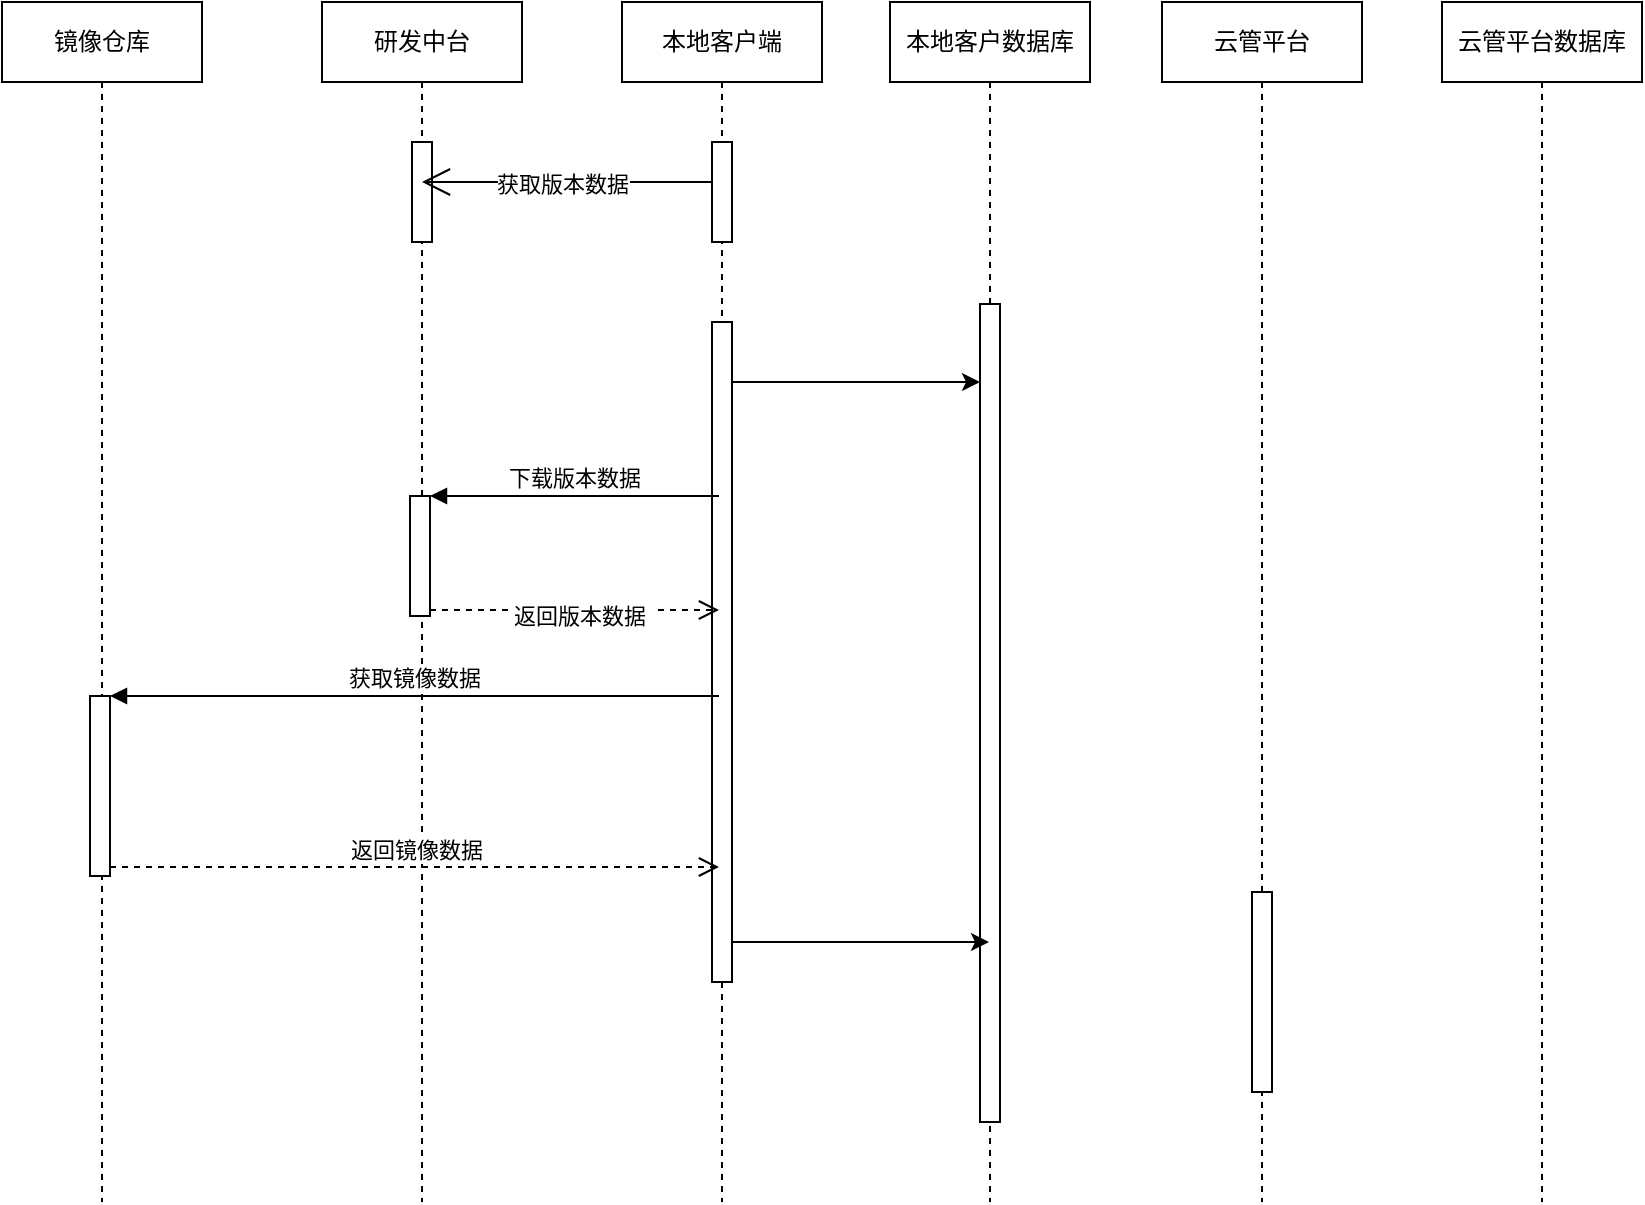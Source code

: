 <mxfile version="20.0.4" type="github">
  <diagram id="_YPycq_J9ru9yePZ1R2g" name="Page-1">
    <mxGraphModel dx="1835" dy="544" grid="1" gridSize="10" guides="1" tooltips="1" connect="1" arrows="1" fold="1" page="1" pageScale="1" pageWidth="827" pageHeight="1169" math="0" shadow="0">
      <root>
        <mxCell id="0" />
        <mxCell id="1" parent="0" />
        <mxCell id="ZzOiCxRfn5U1ua0IVmM7-2" value="研发中台" style="shape=umlLifeline;perimeter=lifelinePerimeter;whiteSpace=wrap;html=1;container=1;collapsible=0;recursiveResize=0;outlineConnect=0;" vertex="1" parent="1">
          <mxGeometry x="90" y="140" width="100" height="600" as="geometry" />
        </mxCell>
        <mxCell id="ZzOiCxRfn5U1ua0IVmM7-7" value="" style="html=1;points=[];perimeter=orthogonalPerimeter;" vertex="1" parent="ZzOiCxRfn5U1ua0IVmM7-2">
          <mxGeometry x="45" y="70" width="10" height="50" as="geometry" />
        </mxCell>
        <mxCell id="ZzOiCxRfn5U1ua0IVmM7-35" value="" style="html=1;points=[];perimeter=orthogonalPerimeter;" vertex="1" parent="ZzOiCxRfn5U1ua0IVmM7-2">
          <mxGeometry x="44" y="247" width="10" height="60" as="geometry" />
        </mxCell>
        <mxCell id="ZzOiCxRfn5U1ua0IVmM7-3" value="本地客户端" style="shape=umlLifeline;perimeter=lifelinePerimeter;whiteSpace=wrap;html=1;container=1;collapsible=0;recursiveResize=0;outlineConnect=0;" vertex="1" parent="1">
          <mxGeometry x="240" y="140" width="100" height="600" as="geometry" />
        </mxCell>
        <mxCell id="ZzOiCxRfn5U1ua0IVmM7-8" value="" style="html=1;points=[];perimeter=orthogonalPerimeter;" vertex="1" parent="ZzOiCxRfn5U1ua0IVmM7-3">
          <mxGeometry x="45" y="70" width="10" height="50" as="geometry" />
        </mxCell>
        <mxCell id="ZzOiCxRfn5U1ua0IVmM7-14" value="" style="html=1;points=[];perimeter=orthogonalPerimeter;" vertex="1" parent="ZzOiCxRfn5U1ua0IVmM7-3">
          <mxGeometry x="45" y="160" width="10" height="330" as="geometry" />
        </mxCell>
        <mxCell id="ZzOiCxRfn5U1ua0IVmM7-4" value="本地客户数据库" style="shape=umlLifeline;perimeter=lifelinePerimeter;whiteSpace=wrap;html=1;container=1;collapsible=0;recursiveResize=0;outlineConnect=0;" vertex="1" parent="1">
          <mxGeometry x="374" y="140" width="100" height="600" as="geometry" />
        </mxCell>
        <mxCell id="ZzOiCxRfn5U1ua0IVmM7-22" value="" style="html=1;points=[];perimeter=orthogonalPerimeter;" vertex="1" parent="ZzOiCxRfn5U1ua0IVmM7-4">
          <mxGeometry x="45" y="151" width="10" height="409" as="geometry" />
        </mxCell>
        <mxCell id="ZzOiCxRfn5U1ua0IVmM7-5" value="云管平台" style="shape=umlLifeline;perimeter=lifelinePerimeter;whiteSpace=wrap;html=1;container=1;collapsible=0;recursiveResize=0;outlineConnect=0;" vertex="1" parent="1">
          <mxGeometry x="510" y="140" width="100" height="600" as="geometry" />
        </mxCell>
        <mxCell id="ZzOiCxRfn5U1ua0IVmM7-31" value="" style="html=1;points=[];perimeter=orthogonalPerimeter;" vertex="1" parent="ZzOiCxRfn5U1ua0IVmM7-5">
          <mxGeometry x="45" y="445" width="10" height="100" as="geometry" />
        </mxCell>
        <mxCell id="ZzOiCxRfn5U1ua0IVmM7-6" value="云管平台数据库" style="shape=umlLifeline;perimeter=lifelinePerimeter;whiteSpace=wrap;html=1;container=1;collapsible=0;recursiveResize=0;outlineConnect=0;" vertex="1" parent="1">
          <mxGeometry x="650" y="140" width="100" height="600" as="geometry" />
        </mxCell>
        <mxCell id="ZzOiCxRfn5U1ua0IVmM7-10" value="" style="endArrow=open;endFill=1;endSize=12;html=1;rounded=0;" edge="1" parent="1" source="ZzOiCxRfn5U1ua0IVmM7-8" target="ZzOiCxRfn5U1ua0IVmM7-2">
          <mxGeometry width="160" relative="1" as="geometry">
            <mxPoint x="180" y="280" as="sourcePoint" />
            <mxPoint x="340" y="280" as="targetPoint" />
            <Array as="points">
              <mxPoint x="260" y="230" />
              <mxPoint x="160" y="230" />
            </Array>
          </mxGeometry>
        </mxCell>
        <mxCell id="ZzOiCxRfn5U1ua0IVmM7-11" value="获取版本数据" style="edgeLabel;html=1;align=center;verticalAlign=middle;resizable=0;points=[];" vertex="1" connectable="0" parent="ZzOiCxRfn5U1ua0IVmM7-10">
          <mxGeometry x="0.267" y="1" relative="1" as="geometry">
            <mxPoint x="17" as="offset" />
          </mxGeometry>
        </mxCell>
        <mxCell id="ZzOiCxRfn5U1ua0IVmM7-13" value="镜像仓库" style="shape=umlLifeline;perimeter=lifelinePerimeter;whiteSpace=wrap;html=1;container=1;collapsible=0;recursiveResize=0;outlineConnect=0;" vertex="1" parent="1">
          <mxGeometry x="-70" y="140" width="100" height="600" as="geometry" />
        </mxCell>
        <mxCell id="ZzOiCxRfn5U1ua0IVmM7-42" value="" style="html=1;points=[];perimeter=orthogonalPerimeter;" vertex="1" parent="ZzOiCxRfn5U1ua0IVmM7-13">
          <mxGeometry x="44" y="347" width="10" height="90" as="geometry" />
        </mxCell>
        <mxCell id="ZzOiCxRfn5U1ua0IVmM7-36" value="下载版本数据" style="html=1;verticalAlign=bottom;endArrow=block;entryX=1;entryY=0;rounded=0;" edge="1" target="ZzOiCxRfn5U1ua0IVmM7-35" parent="1">
          <mxGeometry relative="1" as="geometry">
            <mxPoint x="288.5" y="387" as="sourcePoint" />
          </mxGeometry>
        </mxCell>
        <mxCell id="ZzOiCxRfn5U1ua0IVmM7-37" value="" style="html=1;verticalAlign=bottom;endArrow=open;dashed=1;endSize=8;exitX=1;exitY=0.95;rounded=0;" edge="1" source="ZzOiCxRfn5U1ua0IVmM7-35" parent="1">
          <mxGeometry relative="1" as="geometry">
            <mxPoint x="288.5" y="444.0" as="targetPoint" />
          </mxGeometry>
        </mxCell>
        <mxCell id="ZzOiCxRfn5U1ua0IVmM7-38" value="返回版本数据&amp;nbsp;" style="edgeLabel;html=1;align=center;verticalAlign=middle;resizable=0;points=[];" vertex="1" connectable="0" parent="ZzOiCxRfn5U1ua0IVmM7-37">
          <mxGeometry x="-0.257" y="1" relative="1" as="geometry">
            <mxPoint x="22" y="4" as="offset" />
          </mxGeometry>
        </mxCell>
        <mxCell id="ZzOiCxRfn5U1ua0IVmM7-43" value="获取镜像数据" style="html=1;verticalAlign=bottom;endArrow=block;entryX=1;entryY=0;rounded=0;" edge="1" target="ZzOiCxRfn5U1ua0IVmM7-42" parent="1">
          <mxGeometry relative="1" as="geometry">
            <mxPoint x="288.5" y="487" as="sourcePoint" />
          </mxGeometry>
        </mxCell>
        <mxCell id="ZzOiCxRfn5U1ua0IVmM7-44" value="返回镜像数据" style="html=1;verticalAlign=bottom;endArrow=open;dashed=1;endSize=8;exitX=1;exitY=0.95;rounded=0;" edge="1" source="ZzOiCxRfn5U1ua0IVmM7-42" parent="1">
          <mxGeometry relative="1" as="geometry">
            <mxPoint x="288.5" y="572.5" as="targetPoint" />
          </mxGeometry>
        </mxCell>
        <mxCell id="ZzOiCxRfn5U1ua0IVmM7-48" style="edgeStyle=orthogonalEdgeStyle;rounded=0;orthogonalLoop=1;jettySize=auto;html=1;" edge="1" parent="1" source="ZzOiCxRfn5U1ua0IVmM7-14" target="ZzOiCxRfn5U1ua0IVmM7-22">
          <mxGeometry relative="1" as="geometry">
            <Array as="points">
              <mxPoint x="360" y="330" />
              <mxPoint x="360" y="330" />
            </Array>
          </mxGeometry>
        </mxCell>
        <mxCell id="ZzOiCxRfn5U1ua0IVmM7-54" style="edgeStyle=orthogonalEdgeStyle;rounded=0;orthogonalLoop=1;jettySize=auto;html=1;" edge="1" parent="1" source="ZzOiCxRfn5U1ua0IVmM7-14" target="ZzOiCxRfn5U1ua0IVmM7-4">
          <mxGeometry relative="1" as="geometry">
            <Array as="points">
              <mxPoint x="360" y="610" />
              <mxPoint x="360" y="610" />
            </Array>
          </mxGeometry>
        </mxCell>
      </root>
    </mxGraphModel>
  </diagram>
</mxfile>
